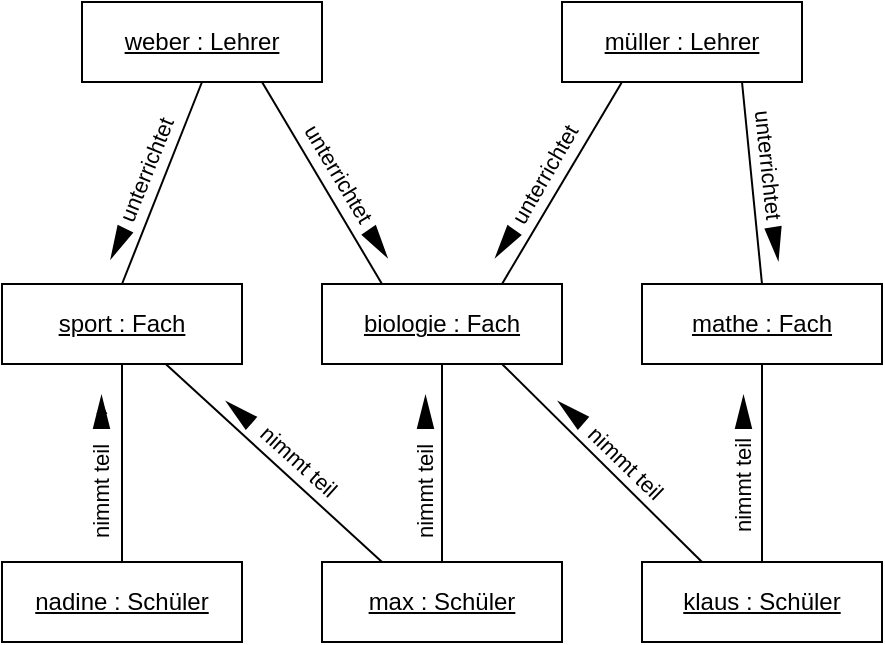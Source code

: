 <mxfile version="22.1.0" type="device">
  <diagram name="Seite-1" id="P5fkWL3torKToHgNwPM1">
    <mxGraphModel dx="1242" dy="659" grid="1" gridSize="10" guides="1" tooltips="1" connect="1" arrows="1" fold="1" page="1" pageScale="1" pageWidth="827" pageHeight="1169" math="0" shadow="0">
      <root>
        <mxCell id="0" />
        <mxCell id="1" parent="0" />
        <mxCell id="3KR9EK0OYAiCwbHEJhYZ-10" value="" style="rounded=0;orthogonalLoop=1;jettySize=auto;html=1;exitX=0.5;exitY=1;exitDx=0;exitDy=0;entryX=0.5;entryY=0;entryDx=0;entryDy=0;endArrow=none;endFill=0;verticalAlign=bottom;" parent="1" source="3KR9EK0OYAiCwbHEJhYZ-1" target="3KR9EK0OYAiCwbHEJhYZ-3" edge="1">
          <mxGeometry relative="1" as="geometry" />
        </mxCell>
        <mxCell id="1t_5nnuv7Yi2ZH-ySU_2-5" value="unterrichtet" style="edgeLabel;html=1;align=center;verticalAlign=middle;resizable=0;points=[];rotation=292;labelBackgroundColor=none;" parent="3KR9EK0OYAiCwbHEJhYZ-10" vertex="1" connectable="0">
          <mxGeometry x="-0.24" y="-1" relative="1" as="geometry">
            <mxPoint x="-12" y="6" as="offset" />
          </mxGeometry>
        </mxCell>
        <mxCell id="3KR9EK0OYAiCwbHEJhYZ-1" value="&lt;u&gt;weber : Lehrer&lt;/u&gt;" style="rounded=0;whiteSpace=wrap;html=1;" parent="1" vertex="1">
          <mxGeometry x="200" y="120" width="120" height="40" as="geometry" />
        </mxCell>
        <mxCell id="3KR9EK0OYAiCwbHEJhYZ-2" value="&lt;u&gt;müller : Lehrer&lt;/u&gt;" style="rounded=0;whiteSpace=wrap;html=1;" parent="1" vertex="1">
          <mxGeometry x="440" y="120" width="120" height="40" as="geometry" />
        </mxCell>
        <mxCell id="3KR9EK0OYAiCwbHEJhYZ-3" value="&lt;u&gt;sport : Fach&lt;/u&gt;" style="rounded=0;whiteSpace=wrap;html=1;" parent="1" vertex="1">
          <mxGeometry x="160" y="261" width="120" height="40" as="geometry" />
        </mxCell>
        <mxCell id="3KR9EK0OYAiCwbHEJhYZ-4" value="&lt;u&gt;biologie : Fach&lt;/u&gt;" style="rounded=0;whiteSpace=wrap;html=1;" parent="1" vertex="1">
          <mxGeometry x="320" y="261" width="120" height="40" as="geometry" />
        </mxCell>
        <mxCell id="3KR9EK0OYAiCwbHEJhYZ-5" value="&lt;u&gt;mathe : Fach&lt;/u&gt;" style="rounded=0;whiteSpace=wrap;html=1;" parent="1" vertex="1">
          <mxGeometry x="480" y="261" width="120" height="40" as="geometry" />
        </mxCell>
        <mxCell id="3KR9EK0OYAiCwbHEJhYZ-6" value="&lt;u&gt;nadine : Schüler&lt;br&gt;&lt;/u&gt;" style="rounded=0;whiteSpace=wrap;html=1;" parent="1" vertex="1">
          <mxGeometry x="160" y="400" width="120" height="40" as="geometry" />
        </mxCell>
        <mxCell id="3KR9EK0OYAiCwbHEJhYZ-7" value="&lt;div&gt;&lt;u&gt;max : Schüler&lt;/u&gt;&lt;/div&gt;" style="rounded=0;whiteSpace=wrap;html=1;" parent="1" vertex="1">
          <mxGeometry x="320" y="400" width="120" height="40" as="geometry" />
        </mxCell>
        <mxCell id="3KR9EK0OYAiCwbHEJhYZ-8" value="&lt;u&gt;klaus : Schüler&lt;br&gt;&lt;/u&gt;" style="rounded=0;whiteSpace=wrap;html=1;" parent="1" vertex="1">
          <mxGeometry x="480" y="400" width="120" height="40" as="geometry" />
        </mxCell>
        <mxCell id="3KR9EK0OYAiCwbHEJhYZ-11" value="" style="endArrow=none;html=1;rounded=0;entryX=0.25;entryY=0;entryDx=0;entryDy=0;exitX=0.75;exitY=1;exitDx=0;exitDy=0;endFill=0;verticalAlign=bottom;" parent="1" source="3KR9EK0OYAiCwbHEJhYZ-1" target="3KR9EK0OYAiCwbHEJhYZ-4" edge="1">
          <mxGeometry width="50" height="50" relative="1" as="geometry">
            <mxPoint x="390" y="320" as="sourcePoint" />
            <mxPoint x="440" y="270" as="targetPoint" />
          </mxGeometry>
        </mxCell>
        <mxCell id="1t_5nnuv7Yi2ZH-ySU_2-7" value="unterrichtet" style="edgeLabel;html=1;align=center;verticalAlign=middle;resizable=0;points=[];rotation=59;labelBackgroundColor=none;" parent="3KR9EK0OYAiCwbHEJhYZ-11" vertex="1" connectable="0">
          <mxGeometry x="-0.282" y="-2" relative="1" as="geometry">
            <mxPoint x="18" y="8" as="offset" />
          </mxGeometry>
        </mxCell>
        <mxCell id="3KR9EK0OYAiCwbHEJhYZ-12" value="" style="endArrow=none;html=1;rounded=0;entryX=0.75;entryY=0;entryDx=0;entryDy=0;exitX=0.25;exitY=1;exitDx=0;exitDy=0;endFill=0;verticalAlign=bottom;" parent="1" source="3KR9EK0OYAiCwbHEJhYZ-2" target="3KR9EK0OYAiCwbHEJhYZ-4" edge="1">
          <mxGeometry width="50" height="50" relative="1" as="geometry">
            <mxPoint x="349" y="170" as="sourcePoint" />
            <mxPoint x="409" y="230" as="targetPoint" />
          </mxGeometry>
        </mxCell>
        <mxCell id="1t_5nnuv7Yi2ZH-ySU_2-9" value="unterrichtet" style="edgeLabel;html=1;align=center;verticalAlign=middle;resizable=0;points=[];rotation=-60;labelBackgroundColor=none;" parent="3KR9EK0OYAiCwbHEJhYZ-12" vertex="1" connectable="0">
          <mxGeometry x="-0.173" y="1" relative="1" as="geometry">
            <mxPoint x="-15" y="4" as="offset" />
          </mxGeometry>
        </mxCell>
        <mxCell id="3KR9EK0OYAiCwbHEJhYZ-13" value="" style="endArrow=none;html=1;rounded=0;entryX=0.5;entryY=0;entryDx=0;entryDy=0;exitX=0.75;exitY=1;exitDx=0;exitDy=0;endFill=0;verticalAlign=bottom;" parent="1" source="3KR9EK0OYAiCwbHEJhYZ-2" target="3KR9EK0OYAiCwbHEJhYZ-5" edge="1">
          <mxGeometry x="-0.002" width="50" height="50" relative="1" as="geometry">
            <mxPoint x="310" y="180" as="sourcePoint" />
            <mxPoint x="370" y="240" as="targetPoint" />
            <mxPoint as="offset" />
          </mxGeometry>
        </mxCell>
        <mxCell id="1t_5nnuv7Yi2ZH-ySU_2-12" value="unterrichtet" style="edgeLabel;html=1;align=center;verticalAlign=middle;resizable=0;points=[];rotation=84;labelBackgroundColor=none;" parent="3KR9EK0OYAiCwbHEJhYZ-13" vertex="1" connectable="0">
          <mxGeometry x="-0.242" relative="1" as="geometry">
            <mxPoint x="10" y="2" as="offset" />
          </mxGeometry>
        </mxCell>
        <mxCell id="3KR9EK0OYAiCwbHEJhYZ-14" value="" style="endArrow=none;html=1;rounded=0;exitX=0.5;exitY=0;exitDx=0;exitDy=0;entryX=0.5;entryY=1;entryDx=0;entryDy=0;verticalAlign=top;endFill=0;" parent="1" source="3KR9EK0OYAiCwbHEJhYZ-6" target="3KR9EK0OYAiCwbHEJhYZ-3" edge="1">
          <mxGeometry width="50" height="50" relative="1" as="geometry">
            <mxPoint x="390" y="340" as="sourcePoint" />
            <mxPoint x="440" y="290" as="targetPoint" />
          </mxGeometry>
        </mxCell>
        <mxCell id="1t_5nnuv7Yi2ZH-ySU_2-15" value="nimmt teil" style="edgeLabel;html=1;align=center;verticalAlign=middle;resizable=0;points=[];rotation=-90;labelBackgroundColor=none;" parent="3KR9EK0OYAiCwbHEJhYZ-14" vertex="1" connectable="0">
          <mxGeometry x="-0.072" y="-2" relative="1" as="geometry">
            <mxPoint x="-13" y="11" as="offset" />
          </mxGeometry>
        </mxCell>
        <mxCell id="3KR9EK0OYAiCwbHEJhYZ-15" value="" style="endArrow=none;html=1;rounded=0;exitX=0.5;exitY=0;exitDx=0;exitDy=0;entryX=0.5;entryY=1;entryDx=0;entryDy=0;verticalAlign=top;endFill=0;" parent="1" source="3KR9EK0OYAiCwbHEJhYZ-7" target="3KR9EK0OYAiCwbHEJhYZ-4" edge="1">
          <mxGeometry width="50" height="50" relative="1" as="geometry">
            <mxPoint x="230" y="350" as="sourcePoint" />
            <mxPoint x="230" y="290" as="targetPoint" />
          </mxGeometry>
        </mxCell>
        <mxCell id="1t_5nnuv7Yi2ZH-ySU_2-17" value="nimmt teil" style="edgeLabel;html=1;align=center;verticalAlign=middle;resizable=0;points=[];rotation=-90;labelBackgroundColor=none;" parent="3KR9EK0OYAiCwbHEJhYZ-15" vertex="1" connectable="0">
          <mxGeometry x="0.051" relative="1" as="geometry">
            <mxPoint x="-9" y="17" as="offset" />
          </mxGeometry>
        </mxCell>
        <mxCell id="3KR9EK0OYAiCwbHEJhYZ-16" value="" style="endArrow=none;html=1;rounded=0;exitX=0.25;exitY=0;exitDx=0;exitDy=0;endFill=0;verticalAlign=top;horizontal=1;" parent="1" source="3KR9EK0OYAiCwbHEJhYZ-7" target="3KR9EK0OYAiCwbHEJhYZ-3" edge="1">
          <mxGeometry width="50" height="50" relative="1" as="geometry">
            <mxPoint x="390" y="350" as="sourcePoint" />
            <mxPoint x="390" y="290" as="targetPoint" />
          </mxGeometry>
        </mxCell>
        <mxCell id="1t_5nnuv7Yi2ZH-ySU_2-16" value="nimmt teil" style="edgeLabel;html=1;align=center;verticalAlign=middle;resizable=0;points=[];rotation=42;labelBackgroundColor=none;" parent="3KR9EK0OYAiCwbHEJhYZ-16" vertex="1" connectable="0">
          <mxGeometry x="-0.032" relative="1" as="geometry">
            <mxPoint x="10" y="-3" as="offset" />
          </mxGeometry>
        </mxCell>
        <mxCell id="3KR9EK0OYAiCwbHEJhYZ-17" value="" style="endArrow=none;html=1;rounded=0;exitX=0.25;exitY=0;exitDx=0;exitDy=0;entryX=0.75;entryY=1;entryDx=0;entryDy=0;verticalAlign=top;endFill=0;" parent="1" source="3KR9EK0OYAiCwbHEJhYZ-8" target="3KR9EK0OYAiCwbHEJhYZ-4" edge="1">
          <mxGeometry width="50" height="50" relative="1" as="geometry">
            <mxPoint x="400" y="360" as="sourcePoint" />
            <mxPoint x="400" y="300" as="targetPoint" />
          </mxGeometry>
        </mxCell>
        <mxCell id="1t_5nnuv7Yi2ZH-ySU_2-18" value="nimmt teil" style="edgeLabel;html=1;align=center;verticalAlign=middle;resizable=0;points=[];rotation=44;labelBackgroundColor=none;" parent="3KR9EK0OYAiCwbHEJhYZ-17" vertex="1" connectable="0">
          <mxGeometry x="-0.107" y="-2" relative="1" as="geometry">
            <mxPoint x="5" y="-5" as="offset" />
          </mxGeometry>
        </mxCell>
        <mxCell id="3KR9EK0OYAiCwbHEJhYZ-18" value="" style="endArrow=none;html=1;rounded=0;exitX=0.5;exitY=0;exitDx=0;exitDy=0;entryX=0.5;entryY=1;entryDx=0;entryDy=0;verticalAlign=top;endFill=0;" parent="1" source="3KR9EK0OYAiCwbHEJhYZ-8" target="3KR9EK0OYAiCwbHEJhYZ-5" edge="1">
          <mxGeometry width="50" height="50" relative="1" as="geometry">
            <mxPoint x="410" y="370" as="sourcePoint" />
            <mxPoint x="410" y="310" as="targetPoint" />
          </mxGeometry>
        </mxCell>
        <mxCell id="1t_5nnuv7Yi2ZH-ySU_2-19" value="nimmt teil" style="edgeLabel;html=1;align=center;verticalAlign=middle;resizable=0;points=[];rotation=-90;labelBackgroundColor=none;" parent="3KR9EK0OYAiCwbHEJhYZ-18" vertex="1" connectable="0">
          <mxGeometry x="-0.195" y="1" relative="1" as="geometry">
            <mxPoint x="-9" y="2" as="offset" />
          </mxGeometry>
        </mxCell>
        <mxCell id="ImkCwkXyHWfbxxSPLsoZ-3" value="^" style="triangle;whiteSpace=wrap;html=1;dashed=0;direction=north;fillColor=#000000;aspect=fixed;" parent="1" vertex="1">
          <mxGeometry x="206" y="318" width="7.5" height="15" as="geometry" />
        </mxCell>
        <mxCell id="ImkCwkXyHWfbxxSPLsoZ-5" value="" style="triangle;whiteSpace=wrap;html=1;dashed=0;direction=north;fillColor=#000000;aspect=fixed;rotation=311;" parent="1" vertex="1">
          <mxGeometry x="275" y="318" width="7.5" height="15" as="geometry" />
        </mxCell>
        <mxCell id="ImkCwkXyHWfbxxSPLsoZ-7" value="" style="triangle;whiteSpace=wrap;html=1;dashed=0;direction=north;fillColor=#000000;aspect=fixed;rotation=311;" parent="1" vertex="1">
          <mxGeometry x="441" y="318" width="7.5" height="15" as="geometry" />
        </mxCell>
        <mxCell id="ImkCwkXyHWfbxxSPLsoZ-8" value="" style="triangle;whiteSpace=wrap;html=1;dashed=0;direction=north;fillColor=#000000;aspect=fixed;" parent="1" vertex="1">
          <mxGeometry x="368" y="318" width="7.5" height="15" as="geometry" />
        </mxCell>
        <mxCell id="ImkCwkXyHWfbxxSPLsoZ-9" value="" style="triangle;whiteSpace=wrap;html=1;dashed=0;direction=north;fillColor=#000000;aspect=fixed;" parent="1" vertex="1">
          <mxGeometry x="527" y="318" width="7.5" height="15" as="geometry" />
        </mxCell>
        <mxCell id="ImkCwkXyHWfbxxSPLsoZ-10" value="" style="triangle;whiteSpace=wrap;html=1;dashed=0;direction=north;fillColor=#000000;aspect=fixed;rotation=206;" parent="1" vertex="1">
          <mxGeometry x="214.5" y="233" width="7.5" height="15" as="geometry" />
        </mxCell>
        <mxCell id="ImkCwkXyHWfbxxSPLsoZ-11" value="" style="triangle;whiteSpace=wrap;html=1;dashed=0;direction=north;fillColor=#000000;aspect=fixed;rotation=215;" parent="1" vertex="1">
          <mxGeometry x="408" y="233" width="7.5" height="15" as="geometry" />
        </mxCell>
        <mxCell id="ImkCwkXyHWfbxxSPLsoZ-12" value="" style="triangle;whiteSpace=wrap;html=1;dashed=0;direction=north;fillColor=#000000;aspect=fixed;rotation=146;" parent="1" vertex="1">
          <mxGeometry x="344" y="233" width="7.5" height="15" as="geometry" />
        </mxCell>
        <mxCell id="ImkCwkXyHWfbxxSPLsoZ-13" value="" style="triangle;whiteSpace=wrap;html=1;dashed=0;direction=north;fillColor=#000000;aspect=fixed;rotation=171;" parent="1" vertex="1">
          <mxGeometry x="543" y="233" width="7.5" height="15" as="geometry" />
        </mxCell>
      </root>
    </mxGraphModel>
  </diagram>
</mxfile>
